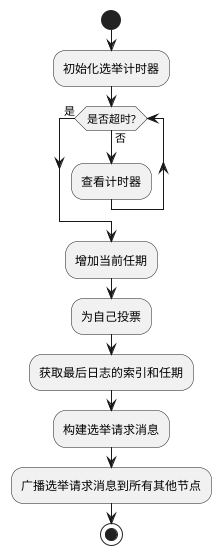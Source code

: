 @startuml
start
:初始化选举计时器;

while (是否超时?) is (否)
    :查看计时器;
endwhile (是)

:增加当前任期;
:为自己投票;
:获取最后日志的索引和任期;
:构建选举请求消息;
:广播选举请求消息到所有其他节点;

stop
@enduml
